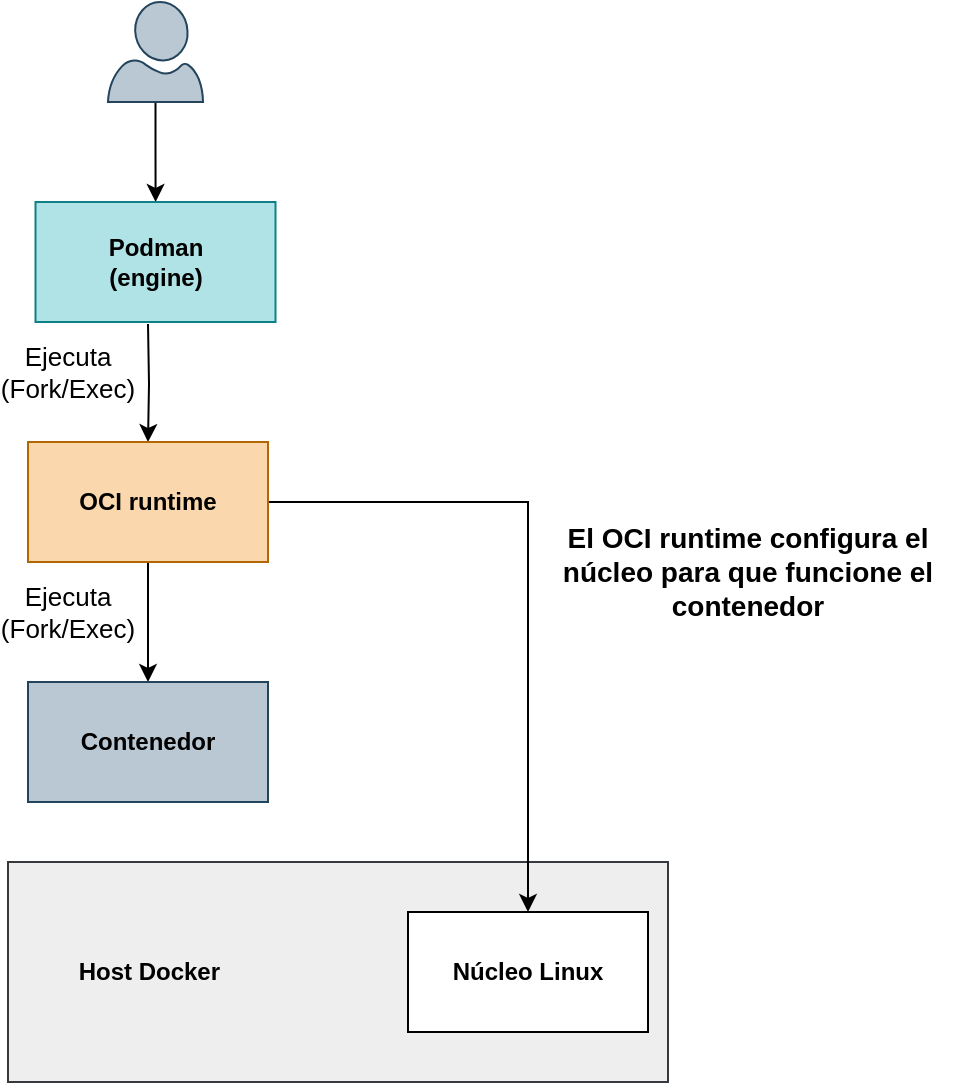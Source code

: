 <mxfile version="24.2.0" type="device">
  <diagram name="Página-1" id="z9HnrFSc7xfMUlxDtUYV">
    <mxGraphModel dx="1434" dy="728" grid="1" gridSize="10" guides="1" tooltips="1" connect="1" arrows="1" fold="1" page="1" pageScale="1" pageWidth="1169" pageHeight="827" math="0" shadow="0">
      <root>
        <mxCell id="0" />
        <mxCell id="1" parent="0" />
        <mxCell id="ALYUk1nCFPAaFpfhy-I6-16" value="&lt;b&gt;&amp;nbsp;&amp;nbsp;&amp;nbsp;&amp;nbsp;&amp;nbsp;&amp;nbsp;&amp;nbsp;&amp;nbsp;&amp;nbsp; Host Docker&lt;br&gt;&lt;/b&gt;" style="rounded=0;whiteSpace=wrap;html=1;fillColor=#eeeeee;strokeColor=#36393d;align=left;" vertex="1" parent="1">
          <mxGeometry x="140" y="520" width="330" height="110" as="geometry" />
        </mxCell>
        <mxCell id="ALYUk1nCFPAaFpfhy-I6-4" value="" style="edgeStyle=orthogonalEdgeStyle;rounded=0;orthogonalLoop=1;jettySize=auto;html=1;" edge="1" parent="1" source="ALYUk1nCFPAaFpfhy-I6-1" target="ALYUk1nCFPAaFpfhy-I6-3">
          <mxGeometry relative="1" as="geometry" />
        </mxCell>
        <mxCell id="ALYUk1nCFPAaFpfhy-I6-1" value="" style="verticalLabelPosition=bottom;html=1;verticalAlign=top;align=center;strokeColor=#23445d;fillColor=#bac8d3;shape=mxgraph.azure.user;" vertex="1" parent="1">
          <mxGeometry x="190" y="90" width="47.5" height="50" as="geometry" />
        </mxCell>
        <mxCell id="ALYUk1nCFPAaFpfhy-I6-3" value="&lt;div&gt;&lt;b&gt;Podman&lt;/b&gt;&lt;/div&gt;&lt;div&gt;&lt;b&gt;(engine)&lt;br&gt;&lt;/b&gt;&lt;/div&gt;" style="rounded=0;whiteSpace=wrap;html=1;fillColor=#b0e3e6;strokeColor=#0e8088;" vertex="1" parent="1">
          <mxGeometry x="153.75" y="190" width="120" height="60" as="geometry" />
        </mxCell>
        <mxCell id="ALYUk1nCFPAaFpfhy-I6-13" value="" style="edgeStyle=orthogonalEdgeStyle;rounded=0;orthogonalLoop=1;jettySize=auto;html=1;" edge="1" parent="1" target="ALYUk1nCFPAaFpfhy-I6-12">
          <mxGeometry relative="1" as="geometry">
            <mxPoint x="210" y="251" as="sourcePoint" />
          </mxGeometry>
        </mxCell>
        <mxCell id="ALYUk1nCFPAaFpfhy-I6-15" value="" style="edgeStyle=orthogonalEdgeStyle;rounded=0;orthogonalLoop=1;jettySize=auto;html=1;" edge="1" parent="1" source="ALYUk1nCFPAaFpfhy-I6-12" target="ALYUk1nCFPAaFpfhy-I6-14">
          <mxGeometry relative="1" as="geometry" />
        </mxCell>
        <mxCell id="ALYUk1nCFPAaFpfhy-I6-19" value="" style="edgeStyle=orthogonalEdgeStyle;rounded=0;orthogonalLoop=1;jettySize=auto;html=1;entryX=0.5;entryY=0;entryDx=0;entryDy=0;" edge="1" parent="1" source="ALYUk1nCFPAaFpfhy-I6-12" target="ALYUk1nCFPAaFpfhy-I6-17">
          <mxGeometry relative="1" as="geometry">
            <mxPoint x="795" y="340" as="targetPoint" />
            <Array as="points">
              <mxPoint x="400" y="340" />
            </Array>
          </mxGeometry>
        </mxCell>
        <mxCell id="ALYUk1nCFPAaFpfhy-I6-12" value="&lt;b&gt;OCI runtime&lt;br&gt;&lt;/b&gt;" style="rounded=0;whiteSpace=wrap;html=1;fillColor=#fad7ac;strokeColor=#b46504;" vertex="1" parent="1">
          <mxGeometry x="150" y="310" width="120" height="60" as="geometry" />
        </mxCell>
        <mxCell id="ALYUk1nCFPAaFpfhy-I6-14" value="&lt;b&gt;Contenedor&lt;/b&gt;" style="rounded=0;whiteSpace=wrap;html=1;fillColor=#bac8d3;strokeColor=#23445d;" vertex="1" parent="1">
          <mxGeometry x="150" y="430" width="120" height="60" as="geometry" />
        </mxCell>
        <mxCell id="ALYUk1nCFPAaFpfhy-I6-17" value="&lt;b&gt;Núcleo Linux&lt;br&gt;&lt;/b&gt;" style="rounded=0;whiteSpace=wrap;html=1;" vertex="1" parent="1">
          <mxGeometry x="340" y="545" width="120" height="60" as="geometry" />
        </mxCell>
        <mxCell id="ALYUk1nCFPAaFpfhy-I6-25" value="&lt;font style=&quot;font-size: 14px;&quot;&gt;El OCI runtime configura el núcleo para que funcione el contenedor&lt;br&gt;&lt;/font&gt;" style="text;strokeColor=none;align=center;fillColor=none;html=1;verticalAlign=middle;whiteSpace=wrap;rounded=0;fontStyle=1" vertex="1" parent="1">
          <mxGeometry x="400" y="360" width="220" height="30" as="geometry" />
        </mxCell>
        <mxCell id="ALYUk1nCFPAaFpfhy-I6-28" value="&lt;div style=&quot;font-size: 13px;&quot;&gt;Ejecuta&lt;/div&gt;&lt;div style=&quot;font-size: 13px;&quot;&gt;(Fork/Exec)&lt;/div&gt;" style="text;strokeColor=none;align=center;fillColor=none;html=1;verticalAlign=middle;whiteSpace=wrap;rounded=0;fontSize=13;" vertex="1" parent="1">
          <mxGeometry x="140" y="260" width="60" height="30" as="geometry" />
        </mxCell>
        <mxCell id="ALYUk1nCFPAaFpfhy-I6-29" value="&lt;div style=&quot;font-size: 13px;&quot;&gt;Ejecuta&lt;/div&gt;&lt;div style=&quot;font-size: 13px;&quot;&gt;(Fork/Exec)&lt;/div&gt;" style="text;strokeColor=none;align=center;fillColor=none;html=1;verticalAlign=middle;whiteSpace=wrap;rounded=0;fontSize=13;" vertex="1" parent="1">
          <mxGeometry x="140" y="380" width="60" height="30" as="geometry" />
        </mxCell>
      </root>
    </mxGraphModel>
  </diagram>
</mxfile>
